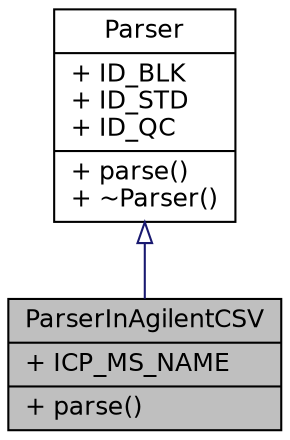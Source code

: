 digraph "ParserInAgilentCSV"
{
 // INTERACTIVE_SVG=YES
  edge [fontname="Helvetica",fontsize="12",labelfontname="Helvetica",labelfontsize="12"];
  node [fontname="Helvetica",fontsize="12",shape=record];
  Node1 [label="{ParserInAgilentCSV\n|+ ICP_MS_NAME\l|+ parse()\l}",height=0.2,width=0.4,color="black", fillcolor="grey75", style="filled" fontcolor="black"];
  Node2 -> Node1 [dir="back",color="midnightblue",fontsize="12",style="solid",arrowtail="onormal",fontname="Helvetica"];
  Node2 [label="{Parser\n|+ ID_BLK\l+ ID_STD\l+ ID_QC\l|+ parse()\l+ ~Parser()\l}",height=0.2,width=0.4,color="black", fillcolor="white", style="filled",URL="$a00006.html"];
}
